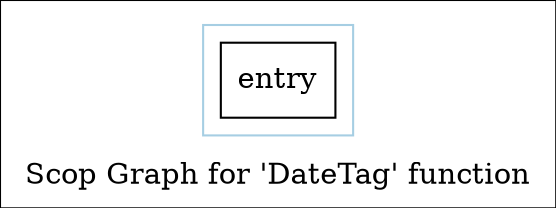 digraph "Scop Graph for 'DateTag' function" {
	label="Scop Graph for 'DateTag' function";

	Node0x1a29110 [shape=record,label="{entry}"];
	colorscheme = "paired12"
        subgraph cluster_0x1b18c40 {
          label = "";
          style = solid;
          color = 1
          Node0x1a29110;
        }
}
